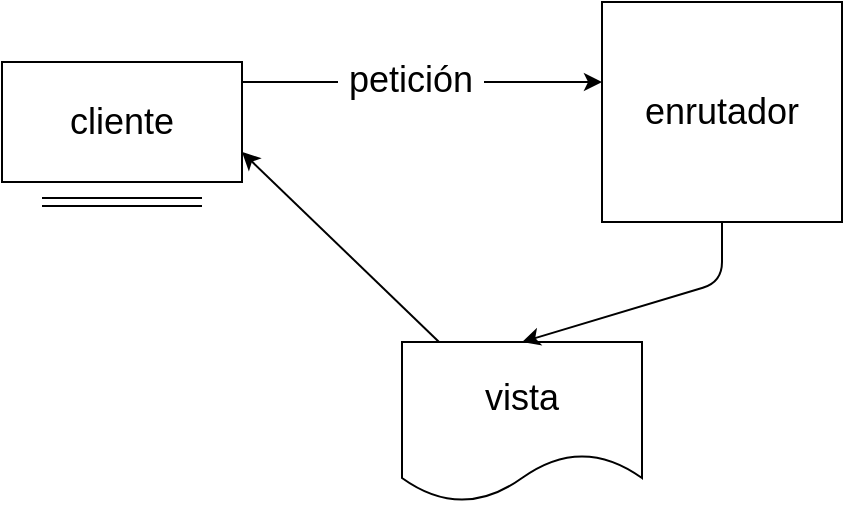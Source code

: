 <mxfile version="13.0.3" type="device"><diagram id="nvtx00DME12G23EqX66w" name="Page-1"><mxGraphModel dx="910" dy="824" grid="1" gridSize="10" guides="1" tooltips="1" connect="1" arrows="1" fold="1" page="1" pageScale="1" pageWidth="1169" pageHeight="827" math="0" shadow="0"><root><mxCell id="0"/><mxCell id="1" parent="0"/><mxCell id="3ySu5COdmBBu14H_mqeM-4" value="" style="edgeStyle=orthogonalEdgeStyle;rounded=0;orthogonalLoop=1;jettySize=auto;html=1;" parent="1" source="3ySu5COdmBBu14H_mqeM-1" target="3ySu5COdmBBu14H_mqeM-3" edge="1"><mxGeometry relative="1" as="geometry"><Array as="points"><mxPoint x="280" y="120"/><mxPoint x="280" y="120"/></Array></mxGeometry></mxCell><mxCell id="3ySu5COdmBBu14H_mqeM-6" value="&lt;font style=&quot;font-size: 18px&quot;&gt;&amp;nbsp;petición&amp;nbsp;&lt;/font&gt;" style="edgeLabel;html=1;align=center;verticalAlign=middle;resizable=0;points=[];" parent="3ySu5COdmBBu14H_mqeM-4" vertex="1" connectable="0"><mxGeometry x="0.001" y="7" relative="1" as="geometry"><mxPoint x="-6" y="6" as="offset"/></mxGeometry></mxCell><mxCell id="3ySu5COdmBBu14H_mqeM-1" value="&lt;font style=&quot;font-size: 18px&quot;&gt;cliente&lt;/font&gt;" style="rounded=0;whiteSpace=wrap;html=1;" parent="1" vertex="1"><mxGeometry x="50" y="110" width="120" height="60" as="geometry"/></mxCell><mxCell id="3ySu5COdmBBu14H_mqeM-3" value="&lt;span style=&quot;font-size: 18px&quot;&gt;enrutador&lt;/span&gt;" style="rounded=0;whiteSpace=wrap;html=1;" parent="1" vertex="1"><mxGeometry x="350" y="80" width="120" height="110" as="geometry"/></mxCell><mxCell id="3ySu5COdmBBu14H_mqeM-2" value="" style="shape=link;html=1;" parent="1" edge="1"><mxGeometry width="50" height="50" relative="1" as="geometry"><mxPoint x="70" y="180" as="sourcePoint"/><mxPoint x="150" y="180" as="targetPoint"/></mxGeometry></mxCell><mxCell id="3ySu5COdmBBu14H_mqeM-12" value="&lt;font style=&quot;font-size: 18px&quot;&gt;vista&lt;/font&gt;" style="shape=document;whiteSpace=wrap;html=1;boundedLbl=1;" parent="1" vertex="1"><mxGeometry x="250" y="250" width="120" height="80" as="geometry"/></mxCell><mxCell id="3ySu5COdmBBu14H_mqeM-14" value="" style="endArrow=classic;html=1;entryX=0.5;entryY=0;entryDx=0;entryDy=0;" parent="1" source="3ySu5COdmBBu14H_mqeM-3" target="3ySu5COdmBBu14H_mqeM-12" edge="1"><mxGeometry width="50" height="50" relative="1" as="geometry"><mxPoint x="310" y="260" as="sourcePoint"/><mxPoint x="360" y="210" as="targetPoint"/><Array as="points"><mxPoint x="410" y="220"/></Array></mxGeometry></mxCell><mxCell id="3ySu5COdmBBu14H_mqeM-17" value="" style="endArrow=classic;html=1;entryX=1;entryY=0.75;entryDx=0;entryDy=0;" parent="1" source="3ySu5COdmBBu14H_mqeM-12" target="3ySu5COdmBBu14H_mqeM-1" edge="1"><mxGeometry width="50" height="50" relative="1" as="geometry"><mxPoint x="370" y="320" as="sourcePoint"/><mxPoint x="420" y="270" as="targetPoint"/></mxGeometry></mxCell></root></mxGraphModel></diagram></mxfile>